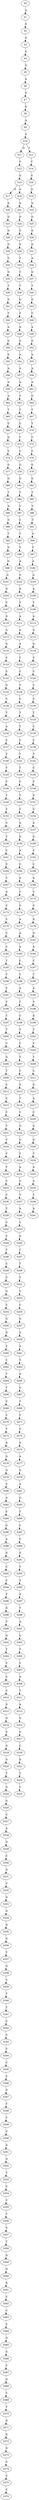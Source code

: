 strict digraph  {
	S0 -> S1 [ label = A ];
	S1 -> S2 [ label = G ];
	S2 -> S3 [ label = A ];
	S3 -> S4 [ label = G ];
	S4 -> S5 [ label = G ];
	S5 -> S6 [ label = A ];
	S6 -> S7 [ label = G ];
	S7 -> S8 [ label = G ];
	S8 -> S9 [ label = A ];
	S9 -> S10 [ label = A ];
	S10 -> S11 [ label = G ];
	S10 -> S12 [ label = T ];
	S11 -> S13 [ label = T ];
	S12 -> S14 [ label = T ];
	S13 -> S15 [ label = G ];
	S14 -> S16 [ label = G ];
	S15 -> S17 [ label = G ];
	S15 -> S18 [ label = A ];
	S16 -> S19 [ label = G ];
	S17 -> S20 [ label = A ];
	S18 -> S21 [ label = A ];
	S19 -> S22 [ label = A ];
	S20 -> S23 [ label = G ];
	S21 -> S24 [ label = G ];
	S22 -> S25 [ label = G ];
	S23 -> S26 [ label = G ];
	S24 -> S27 [ label = G ];
	S25 -> S28 [ label = G ];
	S26 -> S29 [ label = G ];
	S27 -> S30 [ label = G ];
	S28 -> S31 [ label = G ];
	S29 -> S32 [ label = C ];
	S30 -> S33 [ label = C ];
	S31 -> S34 [ label = A ];
	S32 -> S35 [ label = G ];
	S33 -> S36 [ label = C ];
	S34 -> S37 [ label = G ];
	S35 -> S38 [ label = T ];
	S36 -> S39 [ label = T ];
	S37 -> S40 [ label = T ];
	S38 -> S41 [ label = G ];
	S39 -> S42 [ label = G ];
	S40 -> S43 [ label = G ];
	S41 -> S44 [ label = T ];
	S42 -> S45 [ label = T ];
	S43 -> S46 [ label = C ];
	S44 -> S47 [ label = A ];
	S45 -> S48 [ label = A ];
	S46 -> S49 [ label = A ];
	S47 -> S50 [ label = G ];
	S48 -> S51 [ label = G ];
	S49 -> S52 [ label = G ];
	S50 -> S53 [ label = G ];
	S51 -> S54 [ label = A ];
	S52 -> S55 [ label = A ];
	S53 -> S56 [ label = A ];
	S54 -> S57 [ label = A ];
	S55 -> S58 [ label = A ];
	S56 -> S59 [ label = A ];
	S57 -> S60 [ label = A ];
	S58 -> S61 [ label = A ];
	S59 -> S62 [ label = A ];
	S60 -> S63 [ label = T ];
	S61 -> S64 [ label = G ];
	S62 -> S65 [ label = T ];
	S63 -> S66 [ label = T ];
	S64 -> S67 [ label = T ];
	S65 -> S68 [ label = C ];
	S66 -> S69 [ label = C ];
	S67 -> S70 [ label = T ];
	S68 -> S71 [ label = G ];
	S69 -> S72 [ label = C ];
	S70 -> S73 [ label = C ];
	S71 -> S74 [ label = C ];
	S72 -> S75 [ label = C ];
	S73 -> S76 [ label = C ];
	S74 -> S77 [ label = G ];
	S75 -> S78 [ label = G ];
	S76 -> S79 [ label = G ];
	S77 -> S80 [ label = G ];
	S78 -> S81 [ label = G ];
	S79 -> S82 [ label = G ];
	S80 -> S83 [ label = T ];
	S81 -> S84 [ label = T ];
	S82 -> S85 [ label = T ];
	S83 -> S86 [ label = A ];
	S84 -> S87 [ label = C ];
	S85 -> S88 [ label = C ];
	S86 -> S89 [ label = G ];
	S87 -> S90 [ label = C ];
	S88 -> S91 [ label = T ];
	S89 -> S92 [ label = T ];
	S90 -> S93 [ label = T ];
	S91 -> S94 [ label = A ];
	S92 -> S95 [ label = G ];
	S93 -> S96 [ label = T ];
	S94 -> S97 [ label = T ];
	S95 -> S98 [ label = G ];
	S96 -> S99 [ label = A ];
	S97 -> S100 [ label = A ];
	S98 -> S101 [ label = A ];
	S99 -> S102 [ label = G ];
	S100 -> S103 [ label = A ];
	S101 -> S104 [ label = G ];
	S102 -> S105 [ label = A ];
	S103 -> S106 [ label = A ];
	S104 -> S107 [ label = C ];
	S105 -> S108 [ label = T ];
	S106 -> S109 [ label = T ];
	S107 -> S110 [ label = G ];
	S108 -> S111 [ label = A ];
	S109 -> S112 [ label = A ];
	S110 -> S113 [ label = A ];
	S111 -> S114 [ label = A ];
	S112 -> S115 [ label = G ];
	S113 -> S116 [ label = G ];
	S114 -> S117 [ label = A ];
	S115 -> S118 [ label = G ];
	S116 -> S119 [ label = C ];
	S117 -> S120 [ label = C ];
	S118 -> S121 [ label = C ];
	S119 -> S122 [ label = C ];
	S120 -> S123 [ label = C ];
	S121 -> S124 [ label = C ];
	S122 -> S125 [ label = G ];
	S123 -> S126 [ label = T ];
	S124 -> S127 [ label = C ];
	S125 -> S128 [ label = C ];
	S126 -> S129 [ label = C ];
	S127 -> S130 [ label = C ];
	S128 -> S131 [ label = T ];
	S129 -> S132 [ label = T ];
	S130 -> S133 [ label = T ];
	S131 -> S134 [ label = A ];
	S132 -> S135 [ label = T ];
	S133 -> S136 [ label = C ];
	S134 -> S137 [ label = C ];
	S135 -> S138 [ label = C ];
	S136 -> S139 [ label = C ];
	S137 -> S140 [ label = T ];
	S138 -> S141 [ label = T ];
	S139 -> S142 [ label = T ];
	S140 -> S143 [ label = T ];
	S141 -> S144 [ label = T ];
	S142 -> S145 [ label = C ];
	S143 -> S146 [ label = C ];
	S144 -> S147 [ label = C ];
	S145 -> S148 [ label = C ];
	S146 -> S149 [ label = T ];
	S147 -> S150 [ label = T ];
	S148 -> S151 [ label = G ];
	S149 -> S152 [ label = C ];
	S150 -> S153 [ label = C ];
	S151 -> S154 [ label = C ];
	S152 -> S155 [ label = C ];
	S153 -> S156 [ label = A ];
	S154 -> S157 [ label = A ];
	S155 -> S158 [ label = T ];
	S156 -> S159 [ label = G ];
	S157 -> S160 [ label = G ];
	S158 -> S161 [ label = C ];
	S159 -> S162 [ label = A ];
	S160 -> S163 [ label = C ];
	S161 -> S164 [ label = C ];
	S162 -> S165 [ label = C ];
	S163 -> S166 [ label = C ];
	S164 -> S167 [ label = T ];
	S165 -> S168 [ label = A ];
	S166 -> S169 [ label = A ];
	S167 -> S170 [ label = A ];
	S168 -> S171 [ label = C ];
	S169 -> S172 [ label = C ];
	S170 -> S173 [ label = C ];
	S171 -> S174 [ label = G ];
	S172 -> S175 [ label = G ];
	S173 -> S176 [ label = C ];
	S174 -> S177 [ label = A ];
	S175 -> S178 [ label = G ];
	S176 -> S179 [ label = C ];
	S177 -> S180 [ label = A ];
	S178 -> S181 [ label = G ];
	S179 -> S182 [ label = C ];
	S180 -> S183 [ label = A ];
	S181 -> S184 [ label = A ];
	S182 -> S185 [ label = T ];
	S183 -> S186 [ label = C ];
	S184 -> S187 [ label = C ];
	S185 -> S188 [ label = T ];
	S186 -> S189 [ label = C ];
	S187 -> S190 [ label = T ];
	S188 -> S191 [ label = C ];
	S189 -> S192 [ label = A ];
	S190 -> S193 [ label = A ];
	S191 -> S194 [ label = T ];
	S192 -> S195 [ label = T ];
	S193 -> S196 [ label = T ];
	S194 -> S197 [ label = T ];
	S195 -> S198 [ label = C ];
	S196 -> S199 [ label = G ];
	S197 -> S200 [ label = T ];
	S198 -> S201 [ label = T ];
	S199 -> S202 [ label = T ];
	S200 -> S203 [ label = C ];
	S201 -> S204 [ label = C ];
	S202 -> S205 [ label = C ];
	S203 -> S206 [ label = G ];
	S204 -> S207 [ label = T ];
	S205 -> S208 [ label = T ];
	S206 -> S209 [ label = T ];
	S207 -> S210 [ label = C ];
	S208 -> S211 [ label = C ];
	S209 -> S212 [ label = C ];
	S210 -> S213 [ label = G ];
	S211 -> S214 [ label = G ];
	S212 -> S215 [ label = C ];
	S213 -> S216 [ label = T ];
	S214 -> S217 [ label = A ];
	S215 -> S218 [ label = C ];
	S216 -> S219 [ label = C ];
	S217 -> S220 [ label = C ];
	S218 -> S221 [ label = T ];
	S219 -> S222 [ label = G ];
	S220 -> S223 [ label = G ];
	S221 -> S224 [ label = C ];
	S222 -> S225 [ label = G ];
	S223 -> S226 [ label = G ];
	S224 -> S227 [ label = C ];
	S225 -> S228 [ label = T ];
	S226 -> S229 [ label = T ];
	S227 -> S230 [ label = T ];
	S228 -> S231 [ label = A ];
	S229 -> S232 [ label = A ];
	S230 -> S233 [ label = C ];
	S231 -> S234 [ label = C ];
	S232 -> S235 [ label = A ];
	S233 -> S236 [ label = C ];
	S234 -> S237 [ label = T ];
	S235 -> S238 [ label = T ];
	S236 -> S239 [ label = T ];
	S237 -> S240 [ label = A ];
	S238 -> S241 [ label = G ];
	S239 -> S242 [ label = C ];
	S240 -> S243 [ label = C ];
	S242 -> S244 [ label = C ];
	S243 -> S245 [ label = G ];
	S244 -> S246 [ label = T ];
	S245 -> S247 [ label = T ];
	S246 -> S248 [ label = C ];
	S247 -> S249 [ label = T ];
	S248 -> S250 [ label = C ];
	S249 -> S251 [ label = T ];
	S250 -> S252 [ label = G ];
	S251 -> S253 [ label = T ];
	S252 -> S254 [ label = C ];
	S253 -> S255 [ label = C ];
	S254 -> S256 [ label = G ];
	S255 -> S257 [ label = G ];
	S256 -> S258 [ label = G ];
	S257 -> S259 [ label = G ];
	S258 -> S260 [ label = T ];
	S259 -> S261 [ label = G ];
	S260 -> S262 [ label = C ];
	S261 -> S263 [ label = T ];
	S262 -> S264 [ label = T ];
	S263 -> S265 [ label = A ];
	S264 -> S266 [ label = T ];
	S265 -> S267 [ label = G ];
	S266 -> S268 [ label = C ];
	S267 -> S269 [ label = T ];
	S268 -> S270 [ label = C ];
	S269 -> S271 [ label = C ];
	S270 -> S272 [ label = T ];
	S271 -> S273 [ label = C ];
	S272 -> S274 [ label = A ];
	S273 -> S275 [ label = A ];
	S274 -> S276 [ label = G ];
	S275 -> S277 [ label = A ];
	S276 -> S278 [ label = G ];
	S277 -> S279 [ label = C ];
	S278 -> S280 [ label = C ];
	S279 -> S281 [ label = A ];
	S280 -> S282 [ label = A ];
	S281 -> S283 [ label = G ];
	S282 -> S284 [ label = C ];
	S283 -> S285 [ label = T ];
	S284 -> S286 [ label = G ];
	S285 -> S287 [ label = C ];
	S286 -> S288 [ label = A ];
	S287 -> S289 [ label = C ];
	S288 -> S290 [ label = G ];
	S289 -> S291 [ label = G ];
	S290 -> S292 [ label = C ];
	S291 -> S293 [ label = T ];
	S292 -> S294 [ label = C ];
	S293 -> S295 [ label = T ];
	S294 -> S296 [ label = T ];
	S295 -> S297 [ label = G ];
	S296 -> S298 [ label = G ];
	S297 -> S299 [ label = T ];
	S298 -> S300 [ label = T ];
	S299 -> S301 [ label = A ];
	S300 -> S302 [ label = G ];
	S301 -> S303 [ label = G ];
	S302 -> S304 [ label = T ];
	S303 -> S305 [ label = T ];
	S304 -> S306 [ label = C ];
	S305 -> S307 [ label = C ];
	S306 -> S308 [ label = C ];
	S307 -> S309 [ label = G ];
	S308 -> S310 [ label = C ];
	S309 -> S311 [ label = T ];
	S310 -> S312 [ label = G ];
	S311 -> S313 [ label = A ];
	S312 -> S314 [ label = G ];
	S313 -> S315 [ label = G ];
	S314 -> S316 [ label = C ];
	S315 -> S317 [ label = G ];
	S316 -> S318 [ label = G ];
	S317 -> S319 [ label = C ];
	S318 -> S320 [ label = G ];
	S319 -> S321 [ label = G ];
	S320 -> S322 [ label = T ];
	S321 -> S323 [ label = T ];
	S322 -> S324 [ label = G ];
	S323 -> S325 [ label = C ];
	S324 -> S326 [ label = G ];
	S326 -> S327 [ label = C ];
	S327 -> S328 [ label = A ];
	S328 -> S329 [ label = G ];
	S329 -> S330 [ label = C ];
	S330 -> S331 [ label = G ];
	S331 -> S332 [ label = C ];
	S332 -> S333 [ label = G ];
	S333 -> S334 [ label = G ];
	S334 -> S335 [ label = G ];
	S335 -> S336 [ label = G ];
	S336 -> S337 [ label = T ];
	S337 -> S338 [ label = G ];
	S338 -> S339 [ label = C ];
	S339 -> S340 [ label = T ];
	S340 -> S341 [ label = T ];
	S341 -> S342 [ label = C ];
	S342 -> S343 [ label = C ];
	S343 -> S344 [ label = C ];
	S344 -> S345 [ label = C ];
	S345 -> S346 [ label = C ];
	S346 -> S347 [ label = G ];
	S347 -> S348 [ label = T ];
	S348 -> S349 [ label = C ];
	S349 -> S350 [ label = C ];
	S350 -> S351 [ label = G ];
	S351 -> S352 [ label = G ];
	S352 -> S353 [ label = T ];
	S353 -> S354 [ label = C ];
	S354 -> S355 [ label = C ];
	S355 -> S356 [ label = T ];
	S356 -> S357 [ label = C ];
	S357 -> S358 [ label = T ];
	S358 -> S359 [ label = G ];
	S359 -> S360 [ label = G ];
	S360 -> S361 [ label = A ];
	S361 -> S362 [ label = C ];
	S362 -> S363 [ label = C ];
	S363 -> S364 [ label = C ];
	S364 -> S365 [ label = G ];
	S365 -> S366 [ label = G ];
	S366 -> S367 [ label = C ];
	S367 -> S368 [ label = G ];
	S368 -> S369 [ label = C ];
	S369 -> S370 [ label = T ];
	S370 -> S371 [ label = G ];
	S371 -> S372 [ label = G ];
	S372 -> S373 [ label = G ];
	S373 -> S374 [ label = C ];
	S374 -> S375 [ label = C ];
	S375 -> S376 [ label = C ];
}
